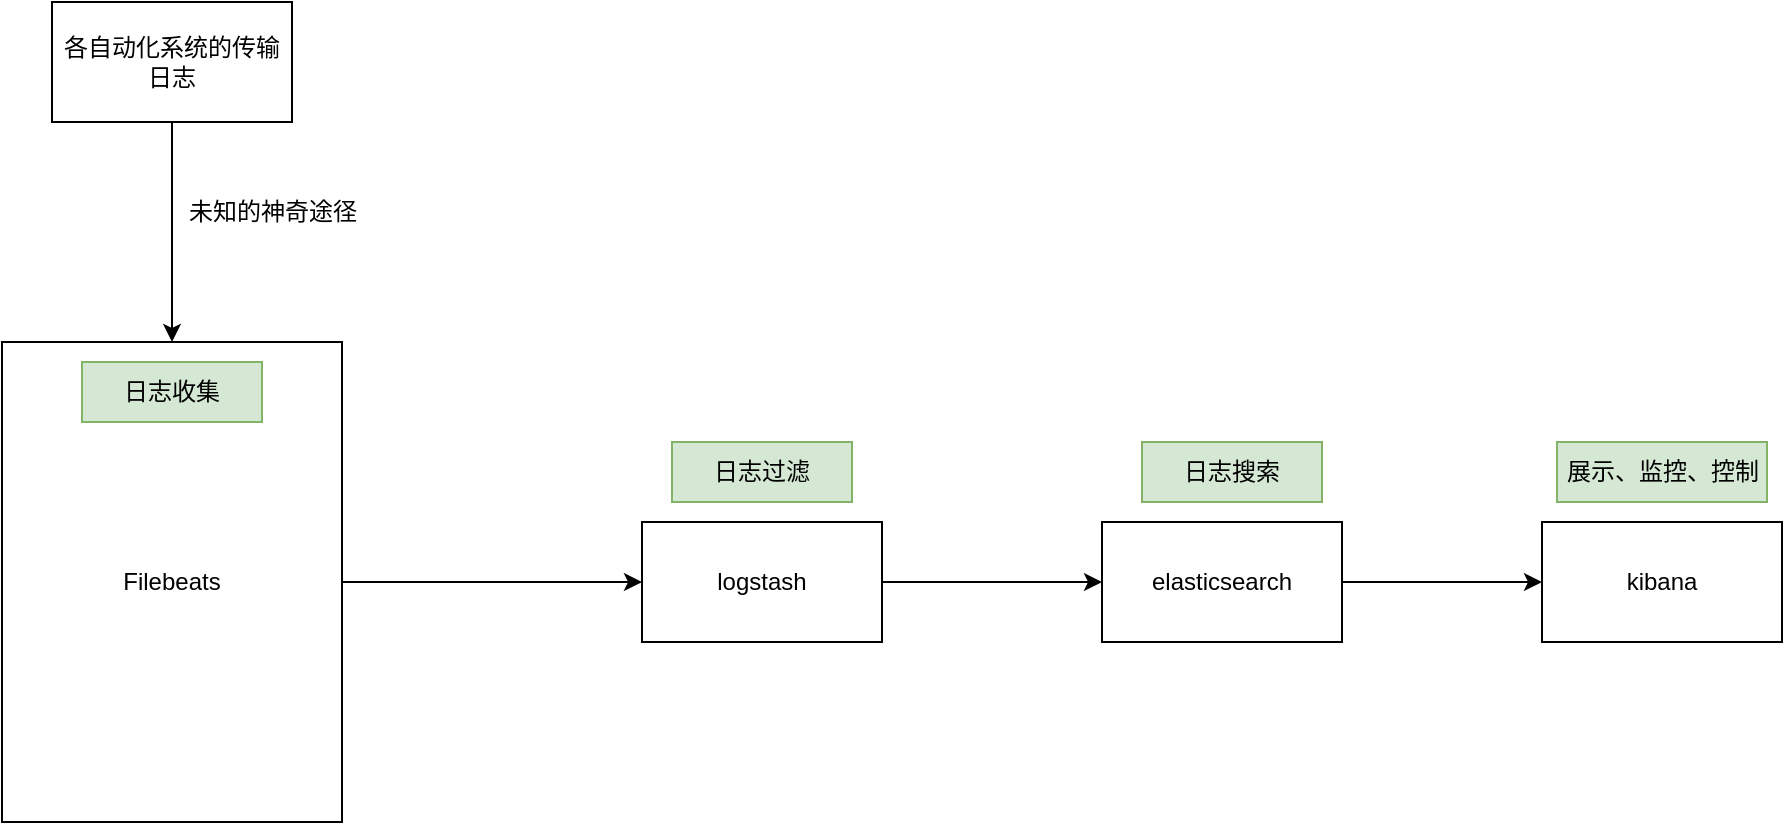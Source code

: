 <mxfile version="20.2.1" type="github">
  <diagram id="RzcEtvm96JnIgUenkMxl" name="第 1 页">
    <mxGraphModel dx="1311" dy="780" grid="1" gridSize="10" guides="1" tooltips="1" connect="1" arrows="1" fold="1" page="1" pageScale="1" pageWidth="827" pageHeight="1169" math="0" shadow="0">
      <root>
        <mxCell id="0" />
        <mxCell id="1" parent="0" />
        <mxCell id="gY0WQMjgJ3JuYrdVmmzF-1" value="Filebeats" style="rounded=0;whiteSpace=wrap;html=1;" vertex="1" parent="1">
          <mxGeometry x="50" y="230" width="170" height="240" as="geometry" />
        </mxCell>
        <mxCell id="gY0WQMjgJ3JuYrdVmmzF-2" value="logstash" style="rounded=0;whiteSpace=wrap;html=1;" vertex="1" parent="1">
          <mxGeometry x="370" y="320" width="120" height="60" as="geometry" />
        </mxCell>
        <mxCell id="gY0WQMjgJ3JuYrdVmmzF-3" value="elasticsearch" style="rounded=0;whiteSpace=wrap;html=1;" vertex="1" parent="1">
          <mxGeometry x="600" y="320" width="120" height="60" as="geometry" />
        </mxCell>
        <mxCell id="gY0WQMjgJ3JuYrdVmmzF-4" value="kibana" style="rounded=0;whiteSpace=wrap;html=1;" vertex="1" parent="1">
          <mxGeometry x="820" y="320" width="120" height="60" as="geometry" />
        </mxCell>
        <mxCell id="gY0WQMjgJ3JuYrdVmmzF-5" value="" style="endArrow=classic;html=1;rounded=0;exitX=1;exitY=0.5;exitDx=0;exitDy=0;entryX=0;entryY=0.5;entryDx=0;entryDy=0;" edge="1" parent="1" source="gY0WQMjgJ3JuYrdVmmzF-1" target="gY0WQMjgJ3JuYrdVmmzF-2">
          <mxGeometry width="50" height="50" relative="1" as="geometry">
            <mxPoint x="270" y="420" as="sourcePoint" />
            <mxPoint x="320" y="370" as="targetPoint" />
          </mxGeometry>
        </mxCell>
        <mxCell id="gY0WQMjgJ3JuYrdVmmzF-6" value="" style="endArrow=classic;html=1;rounded=0;exitX=1;exitY=0.5;exitDx=0;exitDy=0;entryX=0;entryY=0.5;entryDx=0;entryDy=0;" edge="1" parent="1" source="gY0WQMjgJ3JuYrdVmmzF-2" target="gY0WQMjgJ3JuYrdVmmzF-3">
          <mxGeometry width="50" height="50" relative="1" as="geometry">
            <mxPoint x="490" y="370" as="sourcePoint" />
            <mxPoint x="540" y="320" as="targetPoint" />
          </mxGeometry>
        </mxCell>
        <mxCell id="gY0WQMjgJ3JuYrdVmmzF-7" value="" style="endArrow=classic;html=1;rounded=0;exitX=1;exitY=0.5;exitDx=0;exitDy=0;entryX=0;entryY=0.5;entryDx=0;entryDy=0;" edge="1" parent="1" source="gY0WQMjgJ3JuYrdVmmzF-3" target="gY0WQMjgJ3JuYrdVmmzF-4">
          <mxGeometry width="50" height="50" relative="1" as="geometry">
            <mxPoint x="770" y="470" as="sourcePoint" />
            <mxPoint x="820" y="420" as="targetPoint" />
          </mxGeometry>
        </mxCell>
        <mxCell id="gY0WQMjgJ3JuYrdVmmzF-8" value="日志收集" style="rounded=0;whiteSpace=wrap;html=1;fillColor=#d5e8d4;strokeColor=#82b366;" vertex="1" parent="1">
          <mxGeometry x="90" y="240" width="90" height="30" as="geometry" />
        </mxCell>
        <mxCell id="gY0WQMjgJ3JuYrdVmmzF-9" value="日志过滤" style="rounded=0;whiteSpace=wrap;html=1;fillColor=#d5e8d4;strokeColor=#82b366;" vertex="1" parent="1">
          <mxGeometry x="385" y="280" width="90" height="30" as="geometry" />
        </mxCell>
        <mxCell id="gY0WQMjgJ3JuYrdVmmzF-10" value="日志搜索" style="rounded=0;whiteSpace=wrap;html=1;fillColor=#d5e8d4;strokeColor=#82b366;" vertex="1" parent="1">
          <mxGeometry x="620" y="280" width="90" height="30" as="geometry" />
        </mxCell>
        <mxCell id="gY0WQMjgJ3JuYrdVmmzF-11" value="展示、监控、控制" style="rounded=0;whiteSpace=wrap;html=1;fillColor=#d5e8d4;strokeColor=#82b366;" vertex="1" parent="1">
          <mxGeometry x="827.5" y="280" width="105" height="30" as="geometry" />
        </mxCell>
        <mxCell id="gY0WQMjgJ3JuYrdVmmzF-12" value="各自动化系统的传输日志" style="rounded=0;whiteSpace=wrap;html=1;" vertex="1" parent="1">
          <mxGeometry x="75" y="60" width="120" height="60" as="geometry" />
        </mxCell>
        <mxCell id="gY0WQMjgJ3JuYrdVmmzF-13" value="" style="endArrow=classic;html=1;rounded=0;exitX=0.5;exitY=1;exitDx=0;exitDy=0;entryX=0.5;entryY=0;entryDx=0;entryDy=0;" edge="1" parent="1" source="gY0WQMjgJ3JuYrdVmmzF-12" target="gY0WQMjgJ3JuYrdVmmzF-1">
          <mxGeometry width="50" height="50" relative="1" as="geometry">
            <mxPoint x="210" y="190" as="sourcePoint" />
            <mxPoint x="260" y="140" as="targetPoint" />
          </mxGeometry>
        </mxCell>
        <mxCell id="gY0WQMjgJ3JuYrdVmmzF-14" value="未知的神奇途径" style="text;html=1;align=center;verticalAlign=middle;resizable=0;points=[];autosize=1;strokeColor=none;fillColor=none;" vertex="1" parent="1">
          <mxGeometry x="130" y="150" width="110" height="30" as="geometry" />
        </mxCell>
      </root>
    </mxGraphModel>
  </diagram>
</mxfile>
